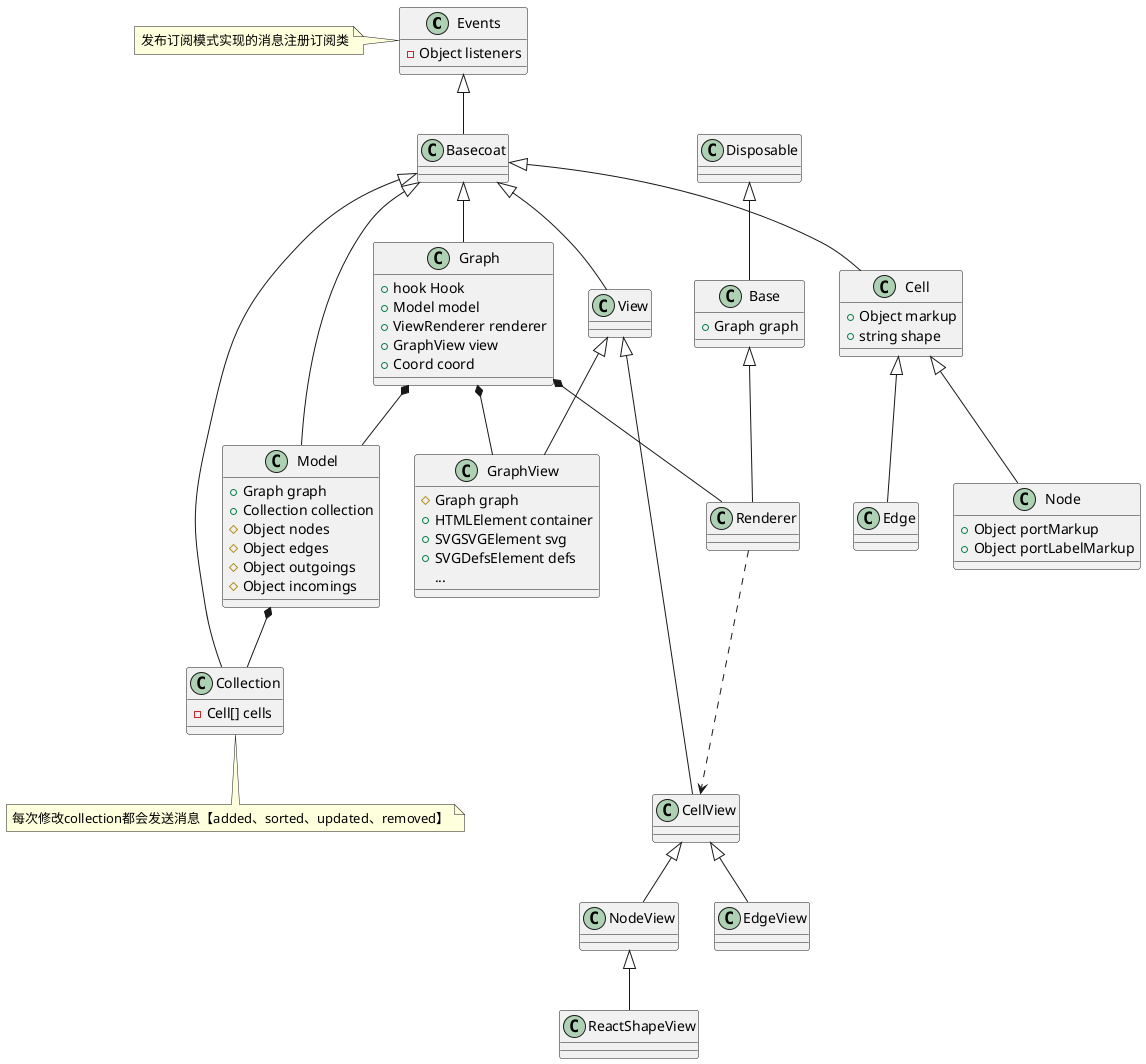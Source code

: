 @startuml X6关键类
class Events {
    - Object listeners
}

note left: 发布订阅模式实现的消息注册订阅类

Events <|-- Basecoat
class Basecoat {}

Basecoat <|-- Collection
class Collection {
    - Cell[] cells
}

note bottom: 每次修改collection都会发送消息【added、sorted、updated、removed】

Basecoat <|-- Model
Model *-- Collection
class Model {
    + Graph graph
    + Collection collection
    # Object nodes
    # Object edges
    # Object outgoings
    # Object incomings
}

Disposable <|-- Base
class Base {
    + Graph graph
}
Base <|-- Renderer

Basecoat <|-- View
View <|-- GraphView
class GraphView {
    # Graph graph
    + HTMLElement container
    + SVGSVGElement svg
    + SVGDefsElement defs
    ...
}
View <|-- CellView
class CellView {}
CellView <|-- NodeView
class NodeView {}
CellView <|-- EdgeView
class EdgeView {}
NodeView <|-- ReactShapeView
class ReactShapeView {}

Renderer ...> CellView

Basecoat <|-- Graph
Graph *-- Model
Graph *-- Renderer
Graph *-- GraphView
class Graph {
    + hook Hook
    + Model model
    + ViewRenderer renderer
    + GraphView view
    + Coord coord
}

Basecoat <|-- Cell
class Cell {
    + Object markup
    + string shape
}
Cell <|-- Node
class Node {
    + Object portMarkup
    + Object portLabelMarkup
}
Cell <|-- Edge
@enduml